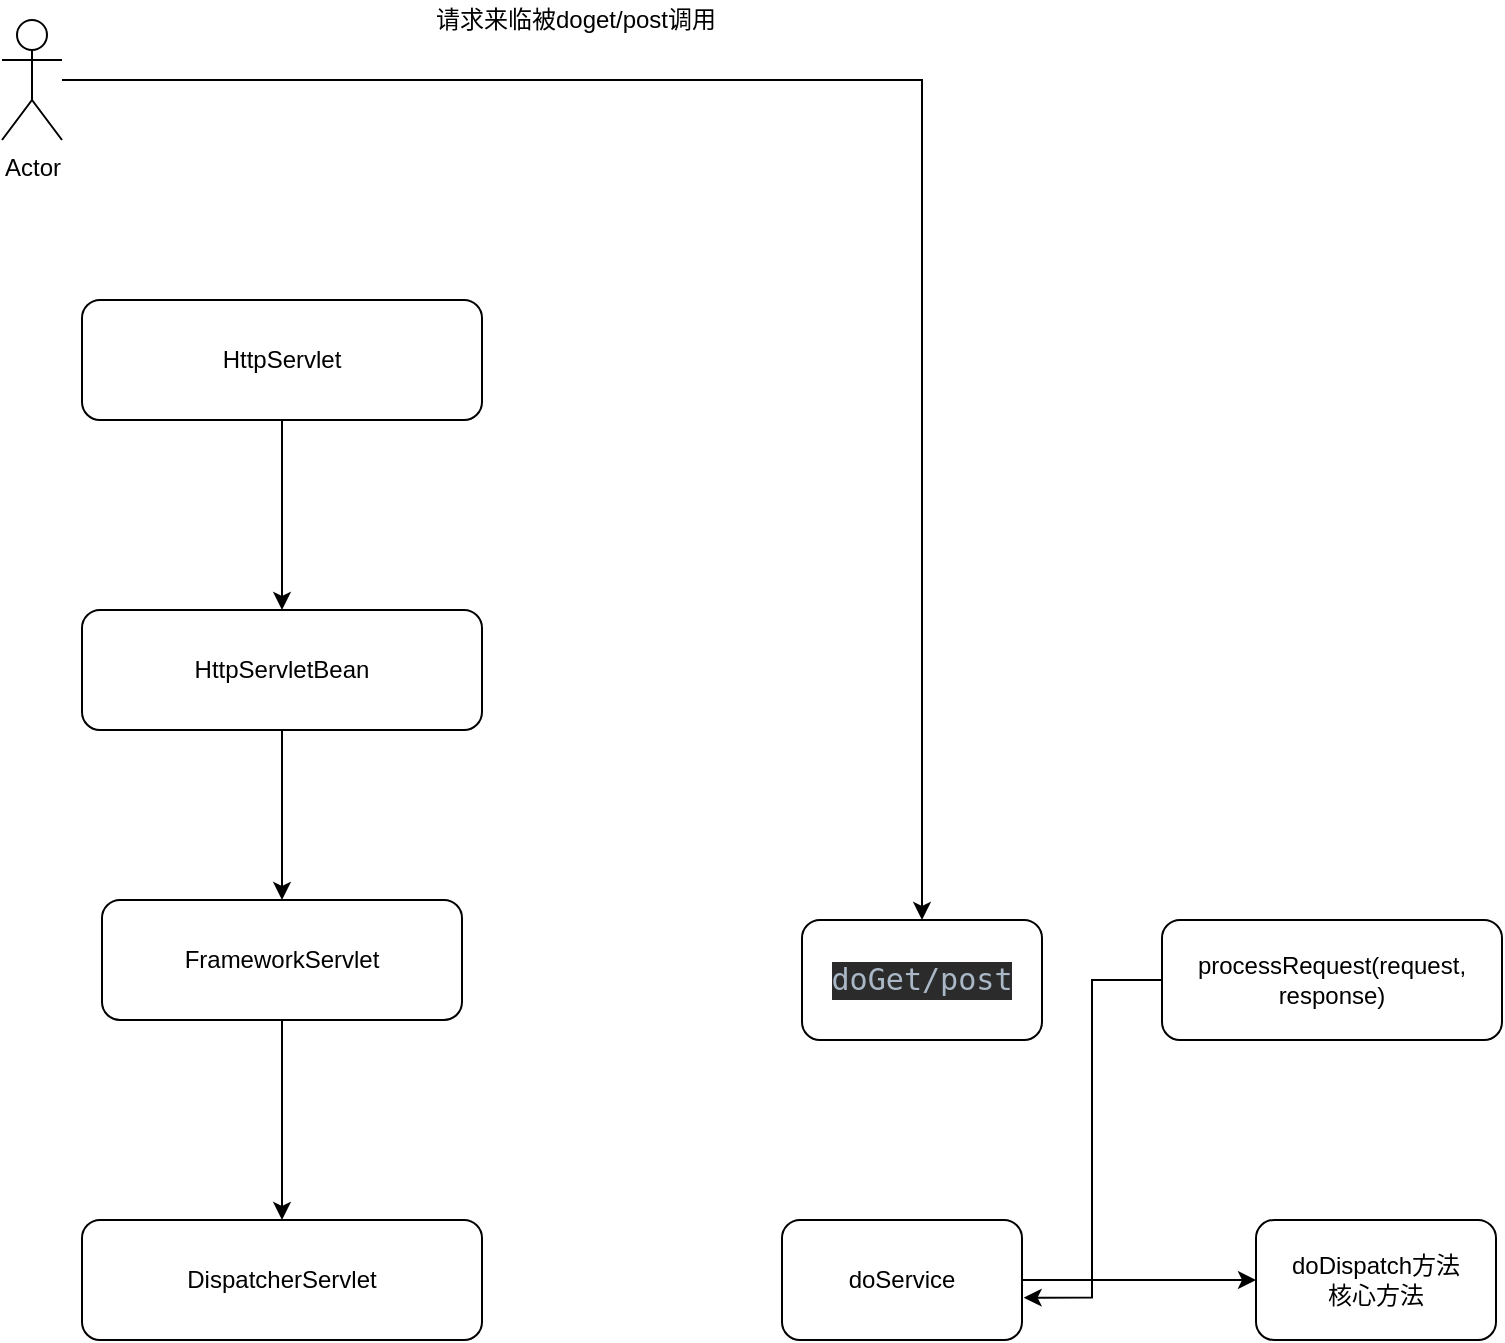 <mxfile version="14.8.3" type="github">
  <diagram id="L_Ppsca0aBR-SCQSJ8-Q" name="Page-1">
    <mxGraphModel dx="1006" dy="517" grid="1" gridSize="10" guides="1" tooltips="1" connect="1" arrows="1" fold="1" page="1" pageScale="1" pageWidth="827" pageHeight="1169" math="0" shadow="0">
      <root>
        <mxCell id="0" />
        <mxCell id="1" parent="0" />
        <mxCell id="V0-hst9TMbJLi-6hxFtT-21" style="edgeStyle=orthogonalEdgeStyle;rounded=0;orthogonalLoop=1;jettySize=auto;html=1;entryX=0.5;entryY=0;entryDx=0;entryDy=0;" edge="1" parent="1" source="V0-hst9TMbJLi-6hxFtT-6" target="V0-hst9TMbJLi-6hxFtT-17">
          <mxGeometry relative="1" as="geometry" />
        </mxCell>
        <mxCell id="V0-hst9TMbJLi-6hxFtT-6" value="HttpServlet" style="rounded=1;whiteSpace=wrap;html=1;" vertex="1" parent="1">
          <mxGeometry x="240" y="430" width="200" height="60" as="geometry" />
        </mxCell>
        <mxCell id="V0-hst9TMbJLi-6hxFtT-22" style="edgeStyle=orthogonalEdgeStyle;rounded=0;orthogonalLoop=1;jettySize=auto;html=1;entryX=0.5;entryY=0;entryDx=0;entryDy=0;" edge="1" parent="1" source="V0-hst9TMbJLi-6hxFtT-17" target="V0-hst9TMbJLi-6hxFtT-19">
          <mxGeometry relative="1" as="geometry" />
        </mxCell>
        <mxCell id="V0-hst9TMbJLi-6hxFtT-17" value="HttpServletBean" style="rounded=1;whiteSpace=wrap;html=1;" vertex="1" parent="1">
          <mxGeometry x="240" y="585" width="200" height="60" as="geometry" />
        </mxCell>
        <mxCell id="V0-hst9TMbJLi-6hxFtT-23" style="edgeStyle=orthogonalEdgeStyle;rounded=0;orthogonalLoop=1;jettySize=auto;html=1;entryX=0.5;entryY=0;entryDx=0;entryDy=0;" edge="1" parent="1" source="V0-hst9TMbJLi-6hxFtT-19" target="V0-hst9TMbJLi-6hxFtT-20">
          <mxGeometry relative="1" as="geometry" />
        </mxCell>
        <mxCell id="V0-hst9TMbJLi-6hxFtT-19" value="FrameworkServlet" style="rounded=1;whiteSpace=wrap;html=1;" vertex="1" parent="1">
          <mxGeometry x="250" y="730" width="180" height="60" as="geometry" />
        </mxCell>
        <mxCell id="V0-hst9TMbJLi-6hxFtT-20" value="DispatcherServlet" style="rounded=1;whiteSpace=wrap;html=1;" vertex="1" parent="1">
          <mxGeometry x="240" y="890" width="200" height="60" as="geometry" />
        </mxCell>
        <mxCell id="V0-hst9TMbJLi-6hxFtT-26" style="edgeStyle=orthogonalEdgeStyle;rounded=0;orthogonalLoop=1;jettySize=auto;html=1;entryX=0.5;entryY=0;entryDx=0;entryDy=0;" edge="1" parent="1" source="V0-hst9TMbJLi-6hxFtT-24" target="V0-hst9TMbJLi-6hxFtT-25">
          <mxGeometry relative="1" as="geometry" />
        </mxCell>
        <mxCell id="V0-hst9TMbJLi-6hxFtT-24" value="Actor" style="shape=umlActor;verticalLabelPosition=bottom;verticalAlign=top;html=1;outlineConnect=0;" vertex="1" parent="1">
          <mxGeometry x="200" y="290" width="30" height="60" as="geometry" />
        </mxCell>
        <mxCell id="V0-hst9TMbJLi-6hxFtT-25" value="&lt;pre style=&quot;background-color: rgb(43 , 43 , 43)&quot;&gt;&lt;font color=&quot;#a9b7c6&quot; face=&quot;jetbrains mono, monospace&quot;&gt;&lt;span style=&quot;font-size: 15.067px&quot;&gt;doGet/post&lt;/span&gt;&lt;span style=&quot;font-size: 11.3pt&quot;&gt;&lt;br&gt;&lt;/span&gt;&lt;/font&gt;&lt;/pre&gt;" style="rounded=1;whiteSpace=wrap;html=1;" vertex="1" parent="1">
          <mxGeometry x="600" y="740" width="120" height="60" as="geometry" />
        </mxCell>
        <mxCell id="V0-hst9TMbJLi-6hxFtT-27" value="请求来临被doget/post调用" style="text;html=1;strokeColor=none;fillColor=none;align=center;verticalAlign=middle;whiteSpace=wrap;rounded=0;" vertex="1" parent="1">
          <mxGeometry x="394" y="280" width="186" height="20" as="geometry" />
        </mxCell>
        <mxCell id="V0-hst9TMbJLi-6hxFtT-30" style="edgeStyle=orthogonalEdgeStyle;rounded=0;orthogonalLoop=1;jettySize=auto;html=1;entryX=1.007;entryY=0.647;entryDx=0;entryDy=0;entryPerimeter=0;" edge="1" parent="1" source="V0-hst9TMbJLi-6hxFtT-28" target="V0-hst9TMbJLi-6hxFtT-29">
          <mxGeometry relative="1" as="geometry" />
        </mxCell>
        <mxCell id="V0-hst9TMbJLi-6hxFtT-28" value="processRequest(request, response)" style="rounded=1;whiteSpace=wrap;html=1;" vertex="1" parent="1">
          <mxGeometry x="780" y="740" width="170" height="60" as="geometry" />
        </mxCell>
        <mxCell id="V0-hst9TMbJLi-6hxFtT-32" style="edgeStyle=orthogonalEdgeStyle;rounded=0;orthogonalLoop=1;jettySize=auto;html=1;exitX=1;exitY=0.5;exitDx=0;exitDy=0;entryX=0;entryY=0.5;entryDx=0;entryDy=0;" edge="1" parent="1" source="V0-hst9TMbJLi-6hxFtT-29" target="V0-hst9TMbJLi-6hxFtT-31">
          <mxGeometry relative="1" as="geometry" />
        </mxCell>
        <mxCell id="V0-hst9TMbJLi-6hxFtT-29" value="doService" style="rounded=1;whiteSpace=wrap;html=1;" vertex="1" parent="1">
          <mxGeometry x="590" y="890" width="120" height="60" as="geometry" />
        </mxCell>
        <mxCell id="V0-hst9TMbJLi-6hxFtT-31" value="doDispatch方法&lt;br&gt;核心方法" style="rounded=1;whiteSpace=wrap;html=1;" vertex="1" parent="1">
          <mxGeometry x="827" y="890" width="120" height="60" as="geometry" />
        </mxCell>
      </root>
    </mxGraphModel>
  </diagram>
</mxfile>
